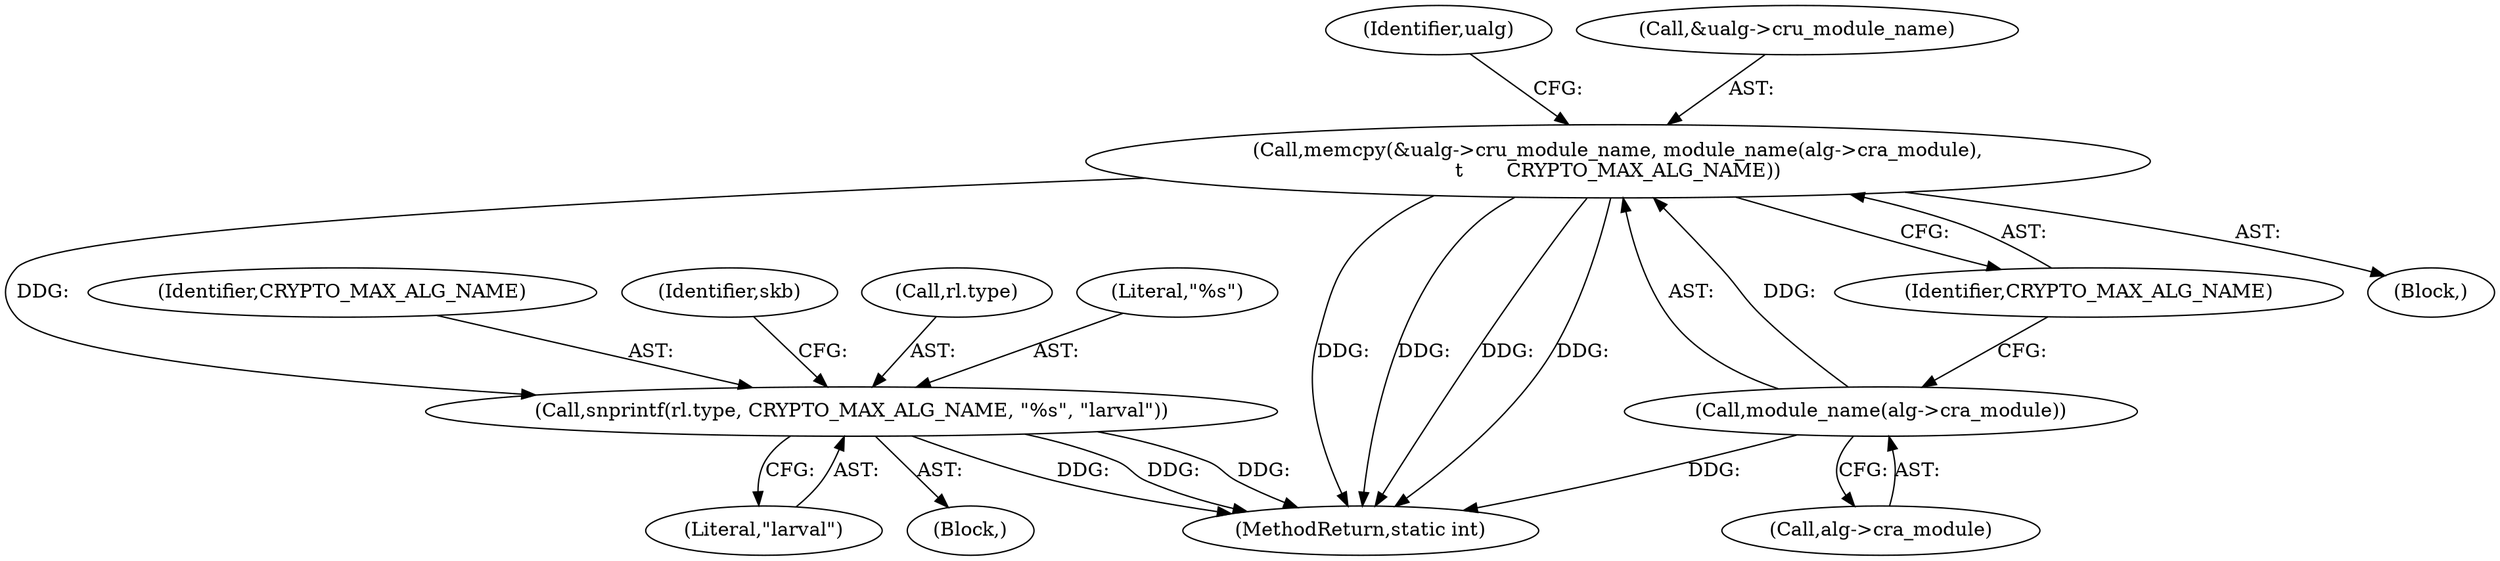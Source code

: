 digraph "1_linux_9a5467bf7b6e9e02ec9c3da4e23747c05faeaac6_7@API" {
"1000173" [label="(Call,snprintf(rl.type, CRYPTO_MAX_ALG_NAME, \"%s\", \"larval\"))"];
"1000131" [label="(Call,memcpy(&ualg->cru_module_name, module_name(alg->cra_module),\n\t       CRYPTO_MAX_ALG_NAME))"];
"1000136" [label="(Call,module_name(alg->cra_module))"];
"1000173" [label="(Call,snprintf(rl.type, CRYPTO_MAX_ALG_NAME, \"%s\", \"larval\"))"];
"1000143" [label="(Identifier,ualg)"];
"1000132" [label="(Call,&ualg->cru_module_name)"];
"1000177" [label="(Identifier,CRYPTO_MAX_ALG_NAME)"];
"1000136" [label="(Call,module_name(alg->cra_module))"];
"1000182" [label="(Identifier,skb)"];
"1000174" [label="(Call,rl.type)"];
"1000137" [label="(Call,alg->cra_module)"];
"1000179" [label="(Literal,\"larval\")"];
"1000140" [label="(Identifier,CRYPTO_MAX_ALG_NAME)"];
"1000131" [label="(Call,memcpy(&ualg->cru_module_name, module_name(alg->cra_module),\n\t       CRYPTO_MAX_ALG_NAME))"];
"1000104" [label="(Block,)"];
"1000171" [label="(Block,)"];
"1000237" [label="(MethodReturn,static int)"];
"1000178" [label="(Literal,\"%s\")"];
"1000173" -> "1000171"  [label="AST: "];
"1000173" -> "1000179"  [label="CFG: "];
"1000174" -> "1000173"  [label="AST: "];
"1000177" -> "1000173"  [label="AST: "];
"1000178" -> "1000173"  [label="AST: "];
"1000179" -> "1000173"  [label="AST: "];
"1000182" -> "1000173"  [label="CFG: "];
"1000173" -> "1000237"  [label="DDG: "];
"1000173" -> "1000237"  [label="DDG: "];
"1000173" -> "1000237"  [label="DDG: "];
"1000131" -> "1000173"  [label="DDG: "];
"1000131" -> "1000104"  [label="AST: "];
"1000131" -> "1000140"  [label="CFG: "];
"1000132" -> "1000131"  [label="AST: "];
"1000136" -> "1000131"  [label="AST: "];
"1000140" -> "1000131"  [label="AST: "];
"1000143" -> "1000131"  [label="CFG: "];
"1000131" -> "1000237"  [label="DDG: "];
"1000131" -> "1000237"  [label="DDG: "];
"1000131" -> "1000237"  [label="DDG: "];
"1000131" -> "1000237"  [label="DDG: "];
"1000136" -> "1000131"  [label="DDG: "];
"1000136" -> "1000137"  [label="CFG: "];
"1000137" -> "1000136"  [label="AST: "];
"1000140" -> "1000136"  [label="CFG: "];
"1000136" -> "1000237"  [label="DDG: "];
}
